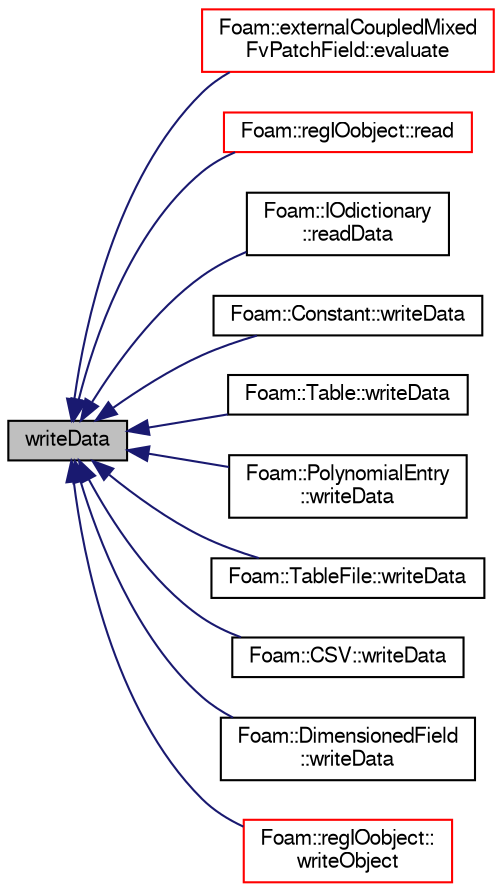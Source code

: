 digraph "writeData"
{
  bgcolor="transparent";
  edge [fontname="FreeSans",fontsize="10",labelfontname="FreeSans",labelfontsize="10"];
  node [fontname="FreeSans",fontsize="10",shape=record];
  rankdir="LR";
  Node1 [label="writeData",height=0.2,width=0.4,color="black", fillcolor="grey75", style="filled" fontcolor="black"];
  Node1 -> Node2 [dir="back",color="midnightblue",fontsize="10",style="solid",fontname="FreeSans"];
  Node2 [label="Foam::externalCoupledMixed\lFvPatchField::evaluate",height=0.2,width=0.4,color="red",URL="$a00684.html#a3b59c070ab0408e3bbb21927540159f4",tooltip="Evaluate the patch field. "];
  Node1 -> Node3 [dir="back",color="midnightblue",fontsize="10",style="solid",fontname="FreeSans"];
  Node3 [label="Foam::regIOobject::read",height=0.2,width=0.4,color="red",URL="$a02084.html#af816873151ddb0126e98bb2f914d8ed5",tooltip="Read object. "];
  Node1 -> Node4 [dir="back",color="midnightblue",fontsize="10",style="solid",fontname="FreeSans"];
  Node4 [label="Foam::IOdictionary\l::readData",height=0.2,width=0.4,color="black",URL="$a01135.html#ac3b3d77e7369ae2785973778644137c5",tooltip="ReadData function required for regIOobject read operation. "];
  Node1 -> Node5 [dir="back",color="midnightblue",fontsize="10",style="solid",fontname="FreeSans"];
  Node5 [label="Foam::Constant::writeData",height=0.2,width=0.4,color="black",URL="$a00348.html#a3f337a79b0eea9e1a8a6381894c6cdf9",tooltip="Write in dictionary format. "];
  Node1 -> Node6 [dir="back",color="midnightblue",fontsize="10",style="solid",fontname="FreeSans"];
  Node6 [label="Foam::Table::writeData",height=0.2,width=0.4,color="black",URL="$a02478.html#a3f337a79b0eea9e1a8a6381894c6cdf9",tooltip="Write in dictionary format. "];
  Node1 -> Node7 [dir="back",color="midnightblue",fontsize="10",style="solid",fontname="FreeSans"];
  Node7 [label="Foam::PolynomialEntry\l::writeData",height=0.2,width=0.4,color="black",URL="$a01873.html#a3f337a79b0eea9e1a8a6381894c6cdf9",tooltip="Write in dictionary format. "];
  Node1 -> Node8 [dir="back",color="midnightblue",fontsize="10",style="solid",fontname="FreeSans"];
  Node8 [label="Foam::TableFile::writeData",height=0.2,width=0.4,color="black",URL="$a02480.html#a3f337a79b0eea9e1a8a6381894c6cdf9",tooltip="Write in dictionary format. "];
  Node1 -> Node9 [dir="back",color="midnightblue",fontsize="10",style="solid",fontname="FreeSans"];
  Node9 [label="Foam::CSV::writeData",height=0.2,width=0.4,color="black",URL="$a00417.html#a3f337a79b0eea9e1a8a6381894c6cdf9",tooltip="Write in dictionary format. "];
  Node1 -> Node10 [dir="back",color="midnightblue",fontsize="10",style="solid",fontname="FreeSans"];
  Node10 [label="Foam::DimensionedField\l::writeData",height=0.2,width=0.4,color="black",URL="$a00511.html#a2a3ea7b116b283507dc19bc8f4719c3d",tooltip="Pure virtual writaData function. "];
  Node1 -> Node11 [dir="back",color="midnightblue",fontsize="10",style="solid",fontname="FreeSans"];
  Node11 [label="Foam::regIOobject::\lwriteObject",height=0.2,width=0.4,color="red",URL="$a02084.html#a25cce2a2cb8ccf489894549d23b116c8",tooltip="Write using given format, version and compression. "];
}
